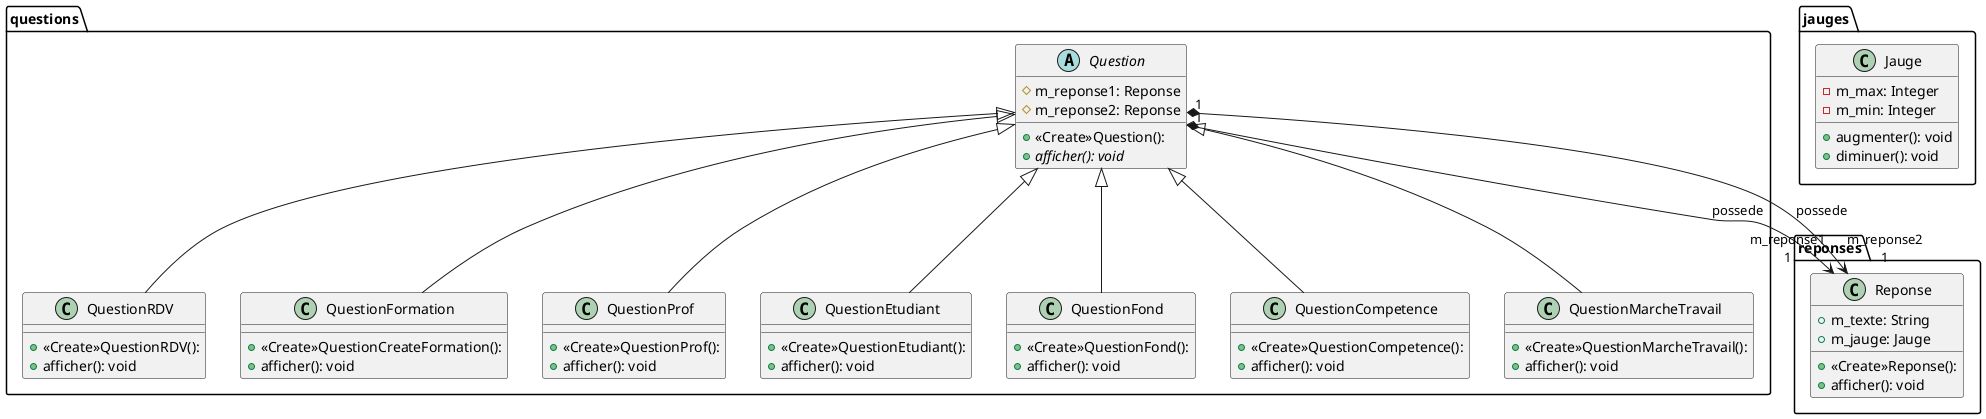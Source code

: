 @startuml umlV1.puml
package questions {
    abstract class Question {
        #m_reponse1: Reponse
        #m_reponse2: Reponse

        +<<Create>>Question():
        +{abstract} afficher(): void
    }
    
    class QuestionRDV extends Question {

        +<<Create>>QuestionRDV():
        +afficher(): void
    }

    class QuestionFormation extends Question {

        +<<Create>>QuestionCreateFormation():
        +afficher(): void
    }

    class QuestionProf extends Question {

        +<<Create>>QuestionProf():
        +afficher(): void
    }

    class QuestionEtudiant extends Question {

        +<<Create>>QuestionEtudiant():
        +afficher(): void
    }

    class QuestionFond extends Question {

        +<<Create>>QuestionFond():
        +afficher(): void
    }

    class QuestionCompetence extends Question {

        +<<Create>>QuestionCompetence():
        +afficher(): void
    }

    class QuestionMarcheTravail extends Question {

        +<<Create>>QuestionMarcheTravail():
        +afficher(): void
    }
}
package reponses
{
    class Reponse {
        +m_texte: String
        +m_jauge: Jauge

        +<<Create>>Reponse():
        +afficher(): void
    }
}
package jauges {
    class Jauge {
        -m_max: Integer
        -m_min: Integer

        +augmenter(): void
        +diminuer(): void
    }

}

Question "1" *-->"m_reponse1\n1"Reponse : possede
Question "1" *-->"m_reponse2\n1"Reponse : possede
@enduml